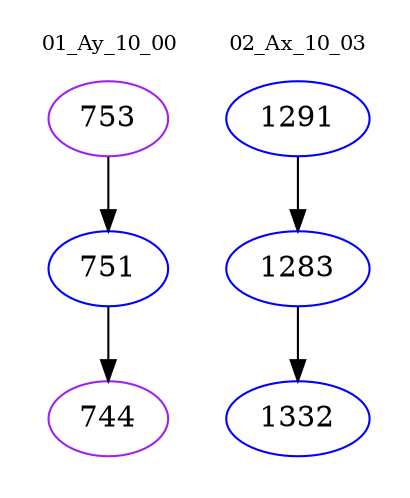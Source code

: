 digraph{
subgraph cluster_0 {
color = white
label = "01_Ay_10_00";
fontsize=10;
T0_753 [label="753", color="purple"]
T0_753 -> T0_751 [color="black"]
T0_751 [label="751", color="blue"]
T0_751 -> T0_744 [color="black"]
T0_744 [label="744", color="purple"]
}
subgraph cluster_1 {
color = white
label = "02_Ax_10_03";
fontsize=10;
T1_1291 [label="1291", color="blue"]
T1_1291 -> T1_1283 [color="black"]
T1_1283 [label="1283", color="blue"]
T1_1283 -> T1_1332 [color="black"]
T1_1332 [label="1332", color="blue"]
}
}
